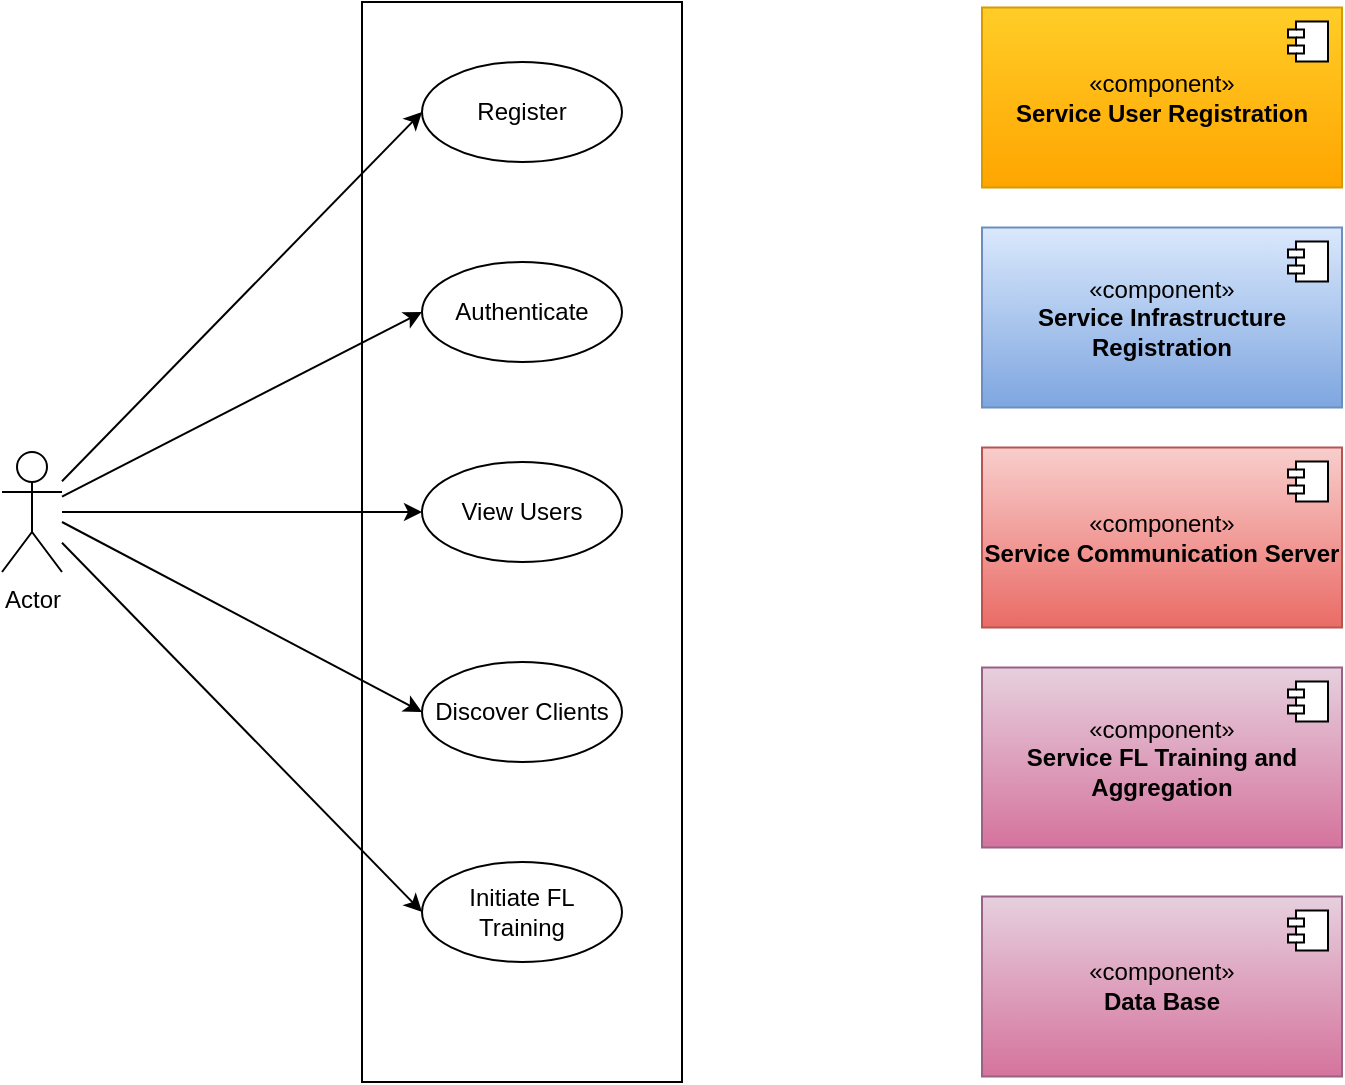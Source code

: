 <mxfile version="24.5.2" type="github">
  <diagram name="Page-1" id="fnAjTMqtvKwZMGSjHBMD">
    <mxGraphModel dx="921" dy="649" grid="1" gridSize="10" guides="1" tooltips="1" connect="1" arrows="1" fold="1" page="1" pageScale="1" pageWidth="827" pageHeight="1169" math="0" shadow="0">
      <root>
        <mxCell id="0" />
        <mxCell id="1" parent="0" />
        <mxCell id="QTi9vz73wWdNIyl9VJKi-10" value="" style="html=1;dashed=0;whiteSpace=wrap;" vertex="1" parent="1">
          <mxGeometry x="290" y="50" width="160" height="540" as="geometry" />
        </mxCell>
        <mxCell id="QTi9vz73wWdNIyl9VJKi-1" value="Register" style="shape=ellipse;html=1;dashed=0;whiteSpace=wrap;perimeter=ellipsePerimeter;" vertex="1" parent="1">
          <mxGeometry x="320" y="80" width="100" height="50" as="geometry" />
        </mxCell>
        <mxCell id="QTi9vz73wWdNIyl9VJKi-5" value="Initiate FL Training" style="shape=ellipse;html=1;dashed=0;whiteSpace=wrap;perimeter=ellipsePerimeter;" vertex="1" parent="1">
          <mxGeometry x="320" y="480" width="100" height="50" as="geometry" />
        </mxCell>
        <mxCell id="QTi9vz73wWdNIyl9VJKi-7" value="View Users" style="shape=ellipse;html=1;dashed=0;whiteSpace=wrap;perimeter=ellipsePerimeter;" vertex="1" parent="1">
          <mxGeometry x="320" y="280" width="100" height="50" as="geometry" />
        </mxCell>
        <mxCell id="QTi9vz73wWdNIyl9VJKi-8" value="Authenticate" style="shape=ellipse;html=1;dashed=0;whiteSpace=wrap;perimeter=ellipsePerimeter;" vertex="1" parent="1">
          <mxGeometry x="320" y="180" width="100" height="50" as="geometry" />
        </mxCell>
        <mxCell id="QTi9vz73wWdNIyl9VJKi-9" value="Discover Clients" style="shape=ellipse;html=1;dashed=0;whiteSpace=wrap;perimeter=ellipsePerimeter;" vertex="1" parent="1">
          <mxGeometry x="320" y="380" width="100" height="50" as="geometry" />
        </mxCell>
        <mxCell id="QTi9vz73wWdNIyl9VJKi-11" value="«component»&lt;br&gt;&lt;b&gt;Service User Registration&lt;/b&gt;" style="html=1;dropTarget=0;whiteSpace=wrap;fillColor=#ffcd28;strokeColor=#d79b00;gradientColor=#ffa500;" vertex="1" parent="1">
          <mxGeometry x="600" y="52.75" width="180" height="90" as="geometry" />
        </mxCell>
        <mxCell id="QTi9vz73wWdNIyl9VJKi-12" value="" style="shape=module;jettyWidth=8;jettyHeight=4;" vertex="1" parent="QTi9vz73wWdNIyl9VJKi-11">
          <mxGeometry x="1" width="20" height="20" relative="1" as="geometry">
            <mxPoint x="-27" y="7" as="offset" />
          </mxGeometry>
        </mxCell>
        <mxCell id="QTi9vz73wWdNIyl9VJKi-13" value="«component»&lt;br&gt;&lt;b&gt;Service FL Training and Aggregation&lt;/b&gt;" style="html=1;dropTarget=0;whiteSpace=wrap;fillColor=#e6d0de;strokeColor=#996185;gradientColor=#d5739d;" vertex="1" parent="1">
          <mxGeometry x="600" y="382.75" width="180" height="90" as="geometry" />
        </mxCell>
        <mxCell id="QTi9vz73wWdNIyl9VJKi-14" value="" style="shape=module;jettyWidth=8;jettyHeight=4;" vertex="1" parent="QTi9vz73wWdNIyl9VJKi-13">
          <mxGeometry x="1" width="20" height="20" relative="1" as="geometry">
            <mxPoint x="-27" y="7" as="offset" />
          </mxGeometry>
        </mxCell>
        <mxCell id="QTi9vz73wWdNIyl9VJKi-15" value="«component»&lt;br&gt;&lt;b&gt;Service Infrastructure Registration&lt;/b&gt;" style="html=1;dropTarget=0;whiteSpace=wrap;fillColor=#dae8fc;strokeColor=#6c8ebf;gradientColor=#7ea6e0;" vertex="1" parent="1">
          <mxGeometry x="600" y="162.75" width="180" height="90" as="geometry" />
        </mxCell>
        <mxCell id="QTi9vz73wWdNIyl9VJKi-16" value="" style="shape=module;jettyWidth=8;jettyHeight=4;" vertex="1" parent="QTi9vz73wWdNIyl9VJKi-15">
          <mxGeometry x="1" width="20" height="20" relative="1" as="geometry">
            <mxPoint x="-27" y="7" as="offset" />
          </mxGeometry>
        </mxCell>
        <mxCell id="QTi9vz73wWdNIyl9VJKi-17" value="«component»&lt;br&gt;&lt;b&gt;Service Communication Server&lt;/b&gt;" style="html=1;dropTarget=0;whiteSpace=wrap;fillColor=#f8cecc;gradientColor=#ea6b66;strokeColor=#b85450;" vertex="1" parent="1">
          <mxGeometry x="600" y="272.75" width="180" height="90" as="geometry" />
        </mxCell>
        <mxCell id="QTi9vz73wWdNIyl9VJKi-18" value="" style="shape=module;jettyWidth=8;jettyHeight=4;" vertex="1" parent="QTi9vz73wWdNIyl9VJKi-17">
          <mxGeometry x="1" width="20" height="20" relative="1" as="geometry">
            <mxPoint x="-27" y="7" as="offset" />
          </mxGeometry>
        </mxCell>
        <mxCell id="QTi9vz73wWdNIyl9VJKi-19" value="«component»&lt;br&gt;&lt;b&gt;Data Base&lt;/b&gt;" style="html=1;dropTarget=0;whiteSpace=wrap;fillColor=#e6d0de;strokeColor=#996185;gradientColor=#d5739d;" vertex="1" parent="1">
          <mxGeometry x="600" y="497.25" width="180" height="90" as="geometry" />
        </mxCell>
        <mxCell id="QTi9vz73wWdNIyl9VJKi-20" value="" style="shape=module;jettyWidth=8;jettyHeight=4;" vertex="1" parent="QTi9vz73wWdNIyl9VJKi-19">
          <mxGeometry x="1" width="20" height="20" relative="1" as="geometry">
            <mxPoint x="-27" y="7" as="offset" />
          </mxGeometry>
        </mxCell>
        <mxCell id="QTi9vz73wWdNIyl9VJKi-24" style="rounded=0;orthogonalLoop=1;jettySize=auto;html=1;entryX=0;entryY=0.5;entryDx=0;entryDy=0;" edge="1" parent="1" source="QTi9vz73wWdNIyl9VJKi-21" target="QTi9vz73wWdNIyl9VJKi-7">
          <mxGeometry relative="1" as="geometry" />
        </mxCell>
        <mxCell id="QTi9vz73wWdNIyl9VJKi-25" style="rounded=0;orthogonalLoop=1;jettySize=auto;html=1;entryX=0;entryY=0.5;entryDx=0;entryDy=0;" edge="1" parent="1" target="QTi9vz73wWdNIyl9VJKi-9">
          <mxGeometry relative="1" as="geometry">
            <mxPoint x="140" y="310" as="sourcePoint" />
          </mxGeometry>
        </mxCell>
        <mxCell id="QTi9vz73wWdNIyl9VJKi-26" style="rounded=0;orthogonalLoop=1;jettySize=auto;html=1;entryX=0;entryY=0.5;entryDx=0;entryDy=0;" edge="1" parent="1" source="QTi9vz73wWdNIyl9VJKi-21" target="QTi9vz73wWdNIyl9VJKi-5">
          <mxGeometry relative="1" as="geometry" />
        </mxCell>
        <mxCell id="QTi9vz73wWdNIyl9VJKi-27" style="rounded=0;orthogonalLoop=1;jettySize=auto;html=1;entryX=0;entryY=0.5;entryDx=0;entryDy=0;" edge="1" parent="1" source="QTi9vz73wWdNIyl9VJKi-21" target="QTi9vz73wWdNIyl9VJKi-1">
          <mxGeometry relative="1" as="geometry" />
        </mxCell>
        <mxCell id="QTi9vz73wWdNIyl9VJKi-28" style="rounded=0;orthogonalLoop=1;jettySize=auto;html=1;entryX=0;entryY=0.5;entryDx=0;entryDy=0;" edge="1" parent="1" source="QTi9vz73wWdNIyl9VJKi-21" target="QTi9vz73wWdNIyl9VJKi-8">
          <mxGeometry relative="1" as="geometry" />
        </mxCell>
        <mxCell id="QTi9vz73wWdNIyl9VJKi-21" value="Actor" style="shape=umlActor;verticalLabelPosition=bottom;verticalAlign=top;html=1;outlineConnect=0;" vertex="1" parent="1">
          <mxGeometry x="110" y="275" width="30" height="60" as="geometry" />
        </mxCell>
      </root>
    </mxGraphModel>
  </diagram>
</mxfile>
